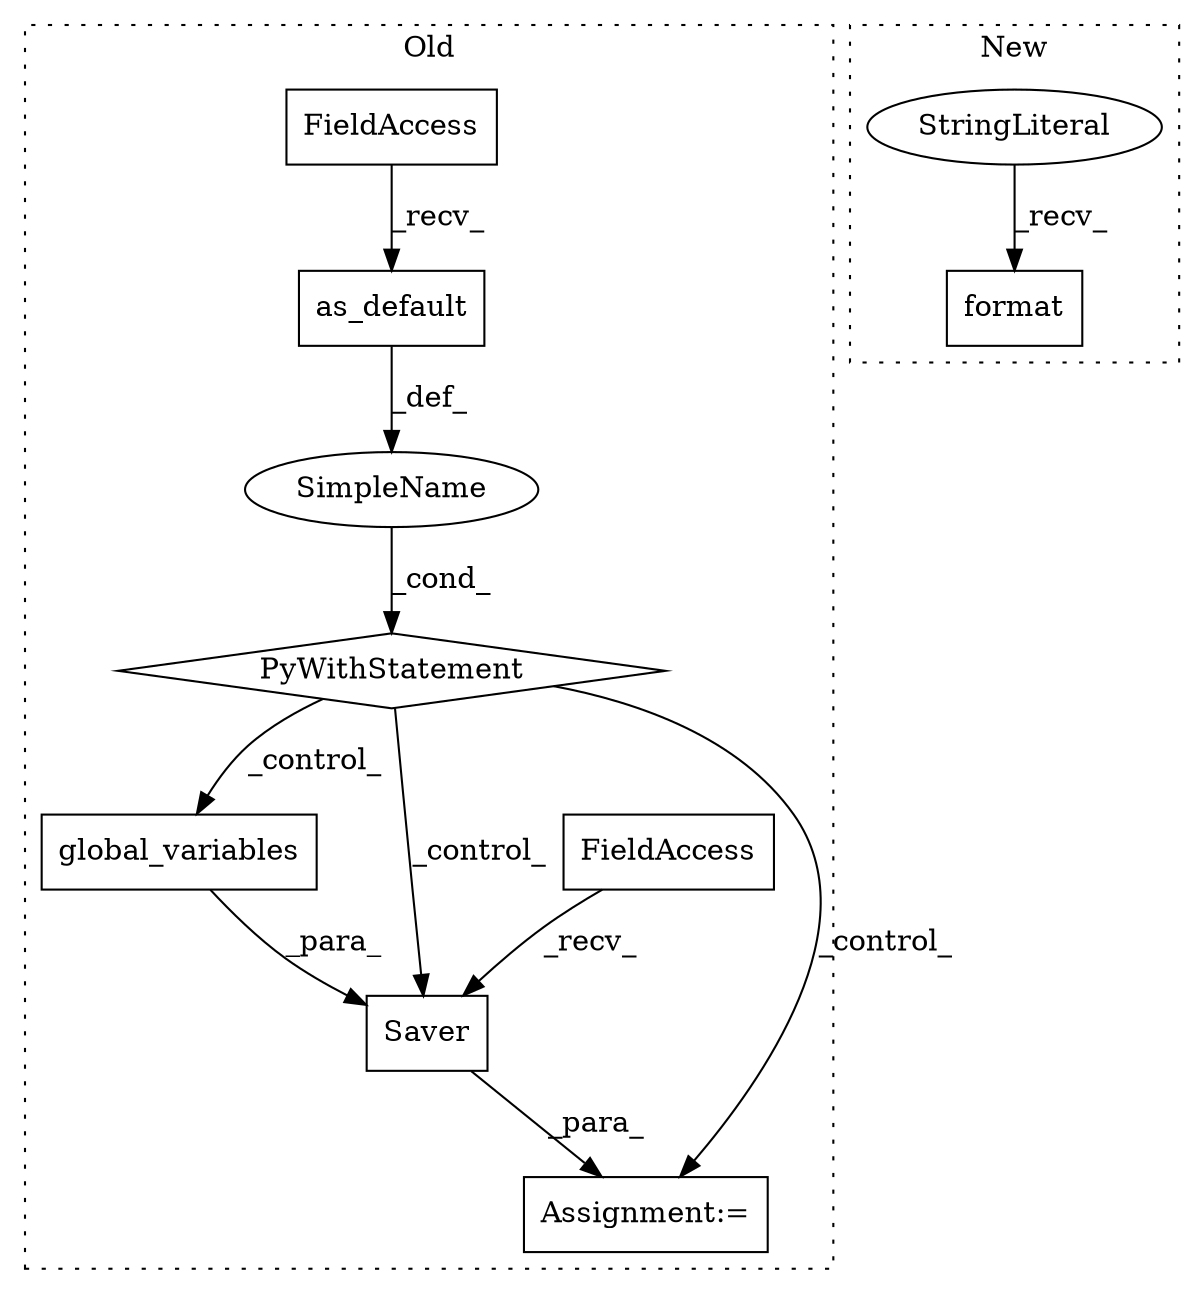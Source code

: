 digraph G {
subgraph cluster0 {
1 [label="Saver" a="32" s="7482,7517" l="6,1" shape="box"];
3 [label="as_default" a="32" s="7437" l="12" shape="box"];
4 [label="SimpleName" a="42" s="" l="" shape="ellipse"];
5 [label="PyWithStatement" a="104" s="7416,7449" l="10,2" shape="diamond"];
7 [label="global_variables" a="32" s="7499" l="18" shape="box"];
8 [label="FieldAccess" a="22" s="7465" l="16" shape="box"];
9 [label="FieldAccess" a="22" s="7426" l="10" shape="box"];
10 [label="Assignment:=" a="7" s="7464" l="1" shape="box"];
label = "Old";
style="dotted";
}
subgraph cluster1 {
2 [label="format" a="32" s="7479,7506" l="7,1" shape="box"];
6 [label="StringLiteral" a="45" s="7469" l="9" shape="ellipse"];
label = "New";
style="dotted";
}
1 -> 10 [label="_para_"];
3 -> 4 [label="_def_"];
4 -> 5 [label="_cond_"];
5 -> 7 [label="_control_"];
5 -> 10 [label="_control_"];
5 -> 1 [label="_control_"];
6 -> 2 [label="_recv_"];
7 -> 1 [label="_para_"];
8 -> 1 [label="_recv_"];
9 -> 3 [label="_recv_"];
}